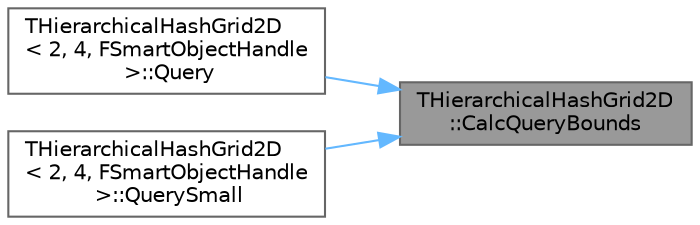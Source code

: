 digraph "THierarchicalHashGrid2D::CalcQueryBounds"
{
 // INTERACTIVE_SVG=YES
 // LATEX_PDF_SIZE
  bgcolor="transparent";
  edge [fontname=Helvetica,fontsize=10,labelfontname=Helvetica,labelfontsize=10];
  node [fontname=Helvetica,fontsize=10,shape=box,height=0.2,width=0.4];
  rankdir="RL";
  Node1 [id="Node000001",label="THierarchicalHashGrid2D\l::CalcQueryBounds",height=0.2,width=0.4,color="gray40", fillcolor="grey60", style="filled", fontcolor="black",tooltip="Calculates cell based query rectangle."];
  Node1 -> Node2 [id="edge1_Node000001_Node000002",dir="back",color="steelblue1",style="solid",tooltip=" "];
  Node2 [id="Node000002",label="THierarchicalHashGrid2D\l\< 2, 4, FSmartObjectHandle\l \>::Query",height=0.2,width=0.4,color="grey40", fillcolor="white", style="filled",URL="$df/dd8/classTHierarchicalHashGrid2D.html#ad64c8c22990d57354608abcf29c170d2",tooltip=" "];
  Node1 -> Node3 [id="edge2_Node000001_Node000003",dir="back",color="steelblue1",style="solid",tooltip=" "];
  Node3 [id="Node000003",label="THierarchicalHashGrid2D\l\< 2, 4, FSmartObjectHandle\l \>::QuerySmall",height=0.2,width=0.4,color="grey40", fillcolor="white", style="filled",URL="$df/dd8/classTHierarchicalHashGrid2D.html#a0532e3bed2d2efb4b7fdc32ad1e4cdab",tooltip=" "];
}
